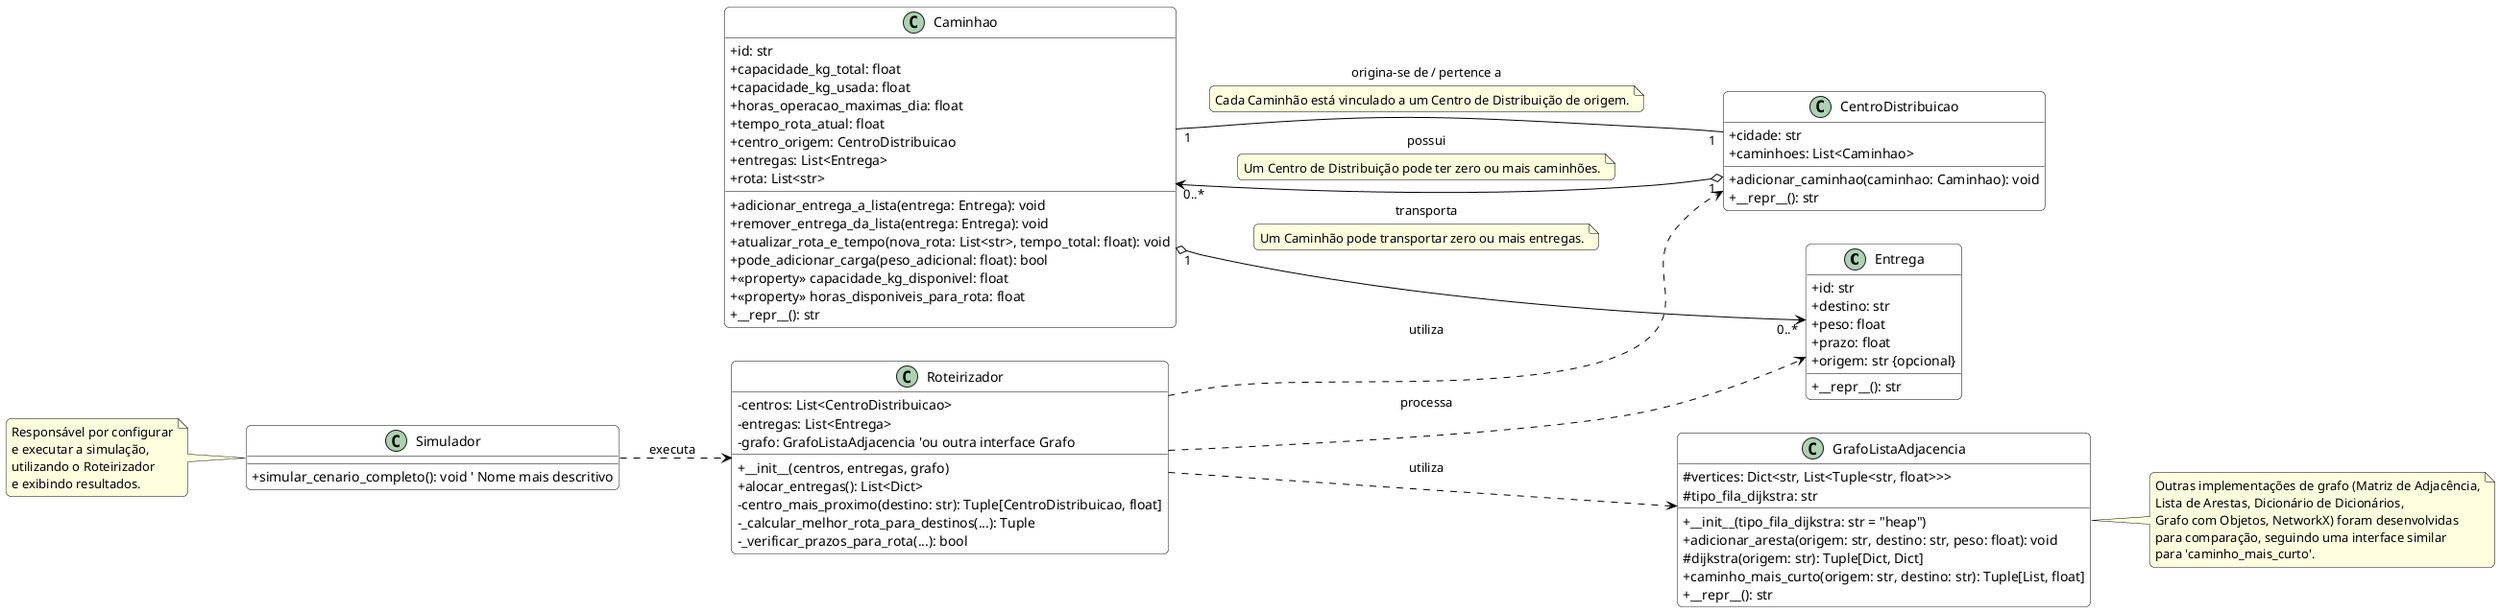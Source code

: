 @startuml
left to right direction
skinparam backgroundColor Transparent

' Definindo o estilo (opcional, para melhor aparência)
skinparam classAttributeIconSize 0
skinparam defaultFontName Arial
skinparam shadowing false
skinparam roundcorner 10
skinparam class {
    BackgroundColor Light 과정
    ArrowColor Black
    BorderColor Black
}
skinparam note {
    BackgroundColor LightYellow
    BorderColor Black
}

' Definindo as classes
class Entrega {
    +id: str
    +destino: str
    +peso: float
    +prazo: float
    +origem: str {opcional}
    +__repr__(): str
}

class Caminhao {
    +id: str
    +capacidade_kg_total: float
    +capacidade_kg_usada: float
    +horas_operacao_maximas_dia: float
    +tempo_rota_atual: float
    +centro_origem: CentroDistribuicao
    +entregas: List<Entrega>
    +rota: List<str>
    __
    +adicionar_entrega_a_lista(entrega: Entrega): void
    +remover_entrega_da_lista(entrega: Entrega): void
    +atualizar_rota_e_tempo(nova_rota: List<str>, tempo_total: float): void
    +pode_adicionar_carga(peso_adicional: float): bool
    +<<property>> capacidade_kg_disponivel: float
    +<<property>> horas_disponiveis_para_rota: float
    +__repr__(): str
}

class CentroDistribuicao {
    +cidade: str
    +caminhoes: List<Caminhao>
    __
    +adicionar_caminhao(caminhao: Caminhao): void
    +__repr__(): str
}

' Representando a implementação principal do Grafo (Lista de Adjacência)
class GrafoListaAdjacencia {
    #vertices: Dict<str, List<Tuple<str, float>>>
    #tipo_fila_dijkstra: str
    __
    +__init__(tipo_fila_dijkstra: str = "heap")
    +adicionar_aresta(origem: str, destino: str, peso: float): void
    #dijkstra(origem: str): Tuple[Dict, Dict]
    +caminho_mais_curto(origem: str, destino: str): Tuple[List, float]
    +__repr__(): str
}
note right of GrafoListaAdjacencia
  Outras implementações de grafo (Matriz de Adjacência,
  Lista de Arestas, Dicionário de Dicionários,
  Grafo com Objetos, NetworkX) foram desenvolvidas
  para comparação, seguindo uma interface similar
  para 'caminho_mais_curto'.
end note

class Roteirizador {
    -centros: List<CentroDistribuicao>
    -entregas: List<Entrega>
    -grafo: GrafoListaAdjacencia 'ou outra interface Grafo
    __
    +__init__(centros, entregas, grafo)
    +alocar_entregas(): List<Dict>
    -centro_mais_proximo(destino: str): Tuple[CentroDistribuicao, float]
    -_calcular_melhor_rota_para_destinos(...): Tuple
    -_verificar_prazos_para_rota(...): bool
}

class Simulador {
    ' Atributos podem ser omitidos se for principalmente funcional
    __
    +simular_cenario_completo(): void ' Nome mais descritivo
}
note left of Simulador
  Responsável por configurar
  e executar a simulação,
  utilizando o Roteirizador
  e exibindo resultados.
end note

' Relacionamentos entre as classes
CentroDistribuicao "1" o--> "0..*" Caminhao : possui
note on link: Um Centro de Distribuição pode ter zero ou mais caminhões.

Caminhao "1" o--> "0..*" Entrega : transporta
note on link: Um Caminhão pode transportar zero ou mais entregas.

Caminhao "1" -- "1" CentroDistribuicao : origina-se de / pertence a
note on link: Cada Caminhão está vinculado a um Centro de Distribuição de origem.


Roteirizador ..> CentroDistribuicao : utiliza
Roteirizador ..> Entrega : processa
Roteirizador ..> GrafoListaAdjacencia : utiliza

Simulador ..> Roteirizador : executa

' O Grafo contém informações sobre cidades, que podem ser Centros de Distribuição ou destinos.
' Essa relação é mais indireta e coberta pelo uso do Grafo pelo Roteirizador.

@enduml